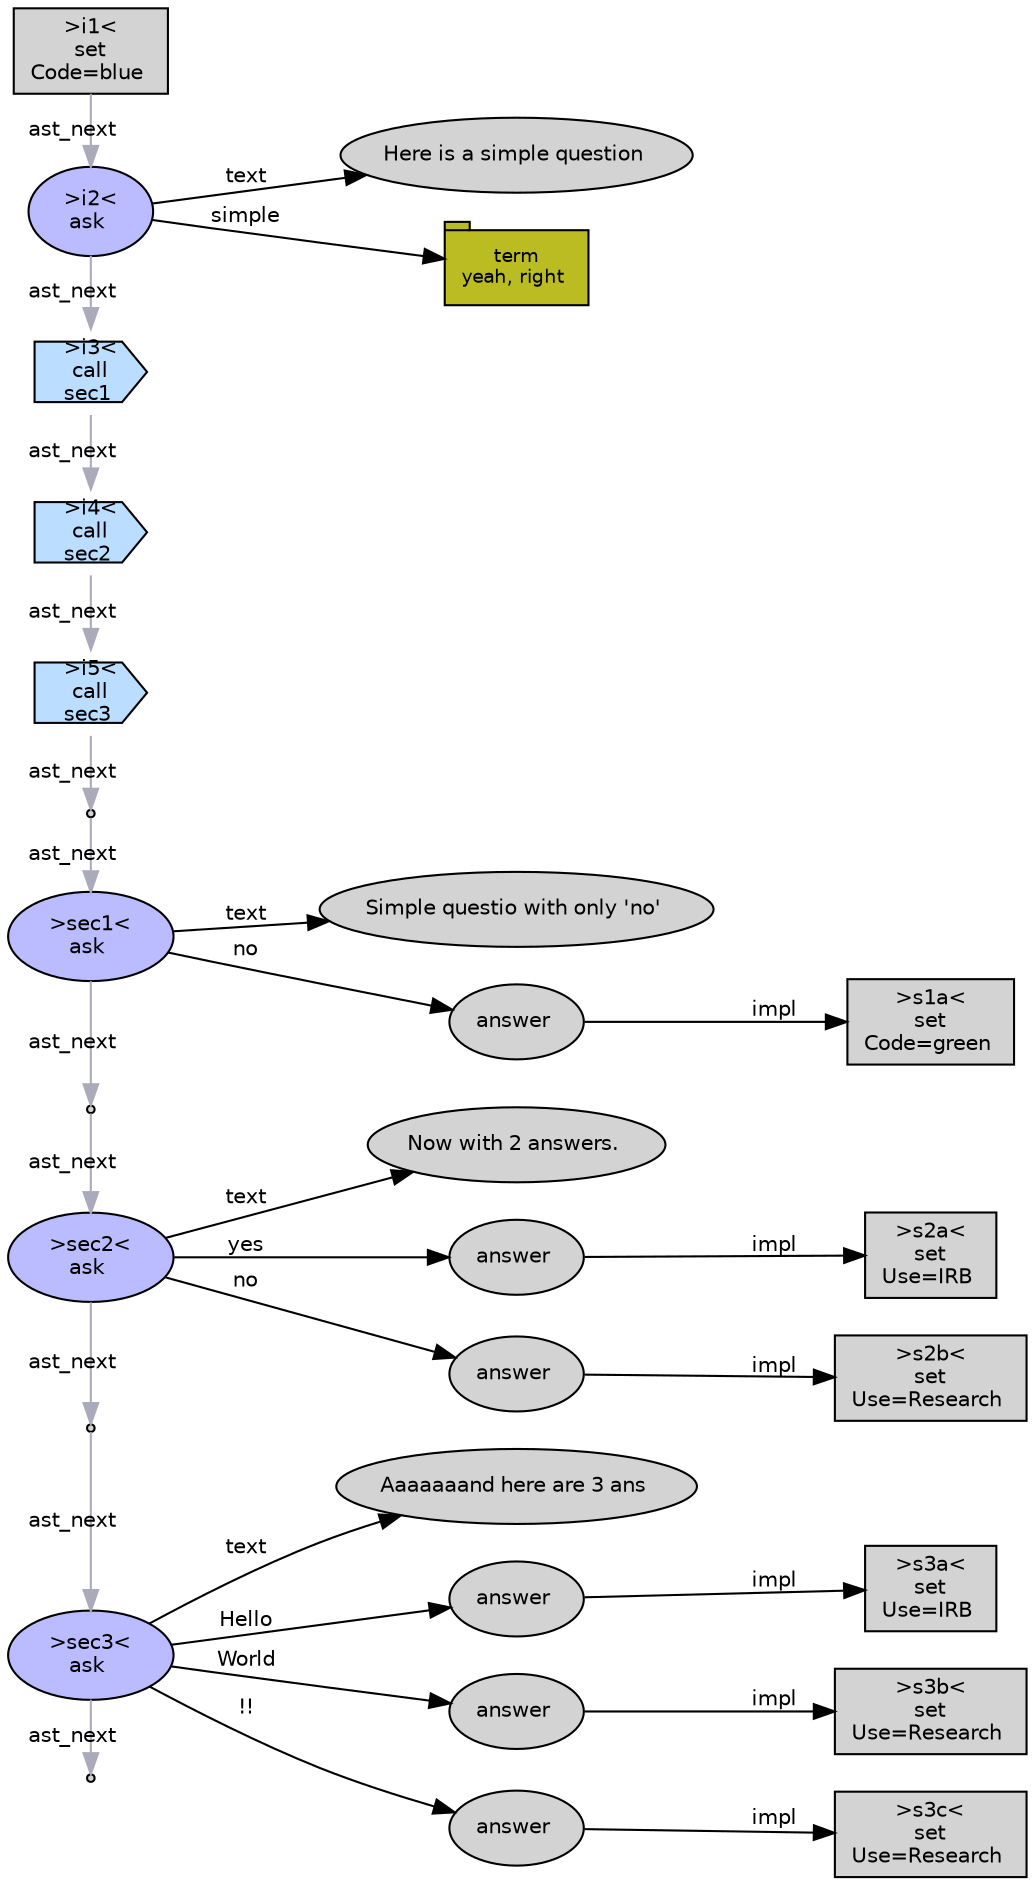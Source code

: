 digraph ParsedChart {
edge [fontname="Helvetica" fontsize="10"]
node [fillcolor="lightgray" style="filled" fontname="Helvetica" fontsize="10"]
rankdir=LR
i1[ shape="box" label=">i1<\nset\nCode=blue " ]
i2[ fillcolor="#BBBBFF" label=">i2<\nask " ]
_DLR_1[ label="Here is a simple question " ]
_DLR_2[ fillcolor="#BBBB22" shape="tab" fontsize="9" label="term\nyeah, right " ]
i3[ fillcolor="#BBDDFF" shape="cds" label=">i3<\ncall\nsec1 " ]
i4[ fillcolor="#BBDDFF" shape="cds" label=">i4<\ncall\nsec2 " ]
i5[ fillcolor="#BBDDFF" shape="cds" label=">i5<\ncall\nsec3 " ]
_DLR_3[ shape="point" label="end " ]
sec1[ fillcolor="#BBBBFF" label=">sec1<\nask " ]
_DLR_4[ label="Simple questio with only 'no' " ]
_DLR_5[ label="answer " ]
s1a[ shape="box" label=">s1a<\nset\nCode=green " ]
_DLR_6[ shape="point" label="end " ]
sec2[ fillcolor="#BBBBFF" label=">sec2<\nask " ]
_DLR_7[ label="Now with 2 answers. " ]
_DLR_8[ label="answer " ]
s2a[ shape="box" label=">s2a<\nset\nUse=IRB " ]
_DLR_9[ label="answer " ]
s2b[ shape="box" label=">s2b<\nset\nUse=Research " ]
_DLR_10[ shape="point" label="end " ]
sec3[ fillcolor="#BBBBFF" label=">sec3<\nask " ]
_DLR_11[ label="Aaaaaaand here are 3 ans " ]
_DLR_12[ label="answer " ]
s3a[ shape="box" label=">s3a<\nset\nUse=IRB " ]
_DLR_13[ label="answer " ]
s3b[ shape="box" label=">s3b<\nset\nUse=Research " ]
_DLR_14[ label="answer " ]
s3c[ shape="box" label=">s3c<\nset\nUse=Research " ]
_DLR_15[ shape="point" label="end " ]

i1 -> i2[ color="#AAAABB" constraint="false" label="ast_next" ]
i2 -> _DLR_1[ label="text" ]
i2 -> _DLR_2[ label="simple" ]
i2 -> i3[ color="#AAAABB" constraint="false" label="ast_next" ]
i3 -> i4[ color="#AAAABB" constraint="false" label="ast_next" ]
i4 -> i5[ color="#AAAABB" constraint="false" label="ast_next" ]
i5 -> _DLR_3[ color="#AAAABB" constraint="false" label="ast_next" ]
_DLR_3 -> sec1[ color="#AAAABB" constraint="false" label="ast_next" ]
sec1 -> _DLR_4[ label="text" ]
sec1 -> _DLR_5[ label="no" ]
_DLR_5 -> s1a[ label="impl" ]
sec1 -> _DLR_6[ color="#AAAABB" constraint="false" label="ast_next" ]
_DLR_6 -> sec2[ color="#AAAABB" constraint="false" label="ast_next" ]
sec2 -> _DLR_7[ label="text" ]
sec2 -> _DLR_8[ label="yes" ]
_DLR_8 -> s2a[ label="impl" ]
sec2 -> _DLR_9[ label="no" ]
_DLR_9 -> s2b[ label="impl" ]
sec2 -> _DLR_10[ color="#AAAABB" constraint="false" label="ast_next" ]
_DLR_10 -> sec3[ color="#AAAABB" constraint="false" label="ast_next" ]
sec3 -> _DLR_11[ label="text" ]
sec3 -> _DLR_12[ label="Hello" ]
_DLR_12 -> s3a[ label="impl" ]
sec3 -> _DLR_13[ label="World" ]
_DLR_13 -> s3b[ label="impl" ]
sec3 -> _DLR_14[ label="!!" ]
_DLR_14 -> s3c[ label="impl" ]
sec3 -> _DLR_15[ color="#AAAABB" constraint="false" label="ast_next" ]
}
